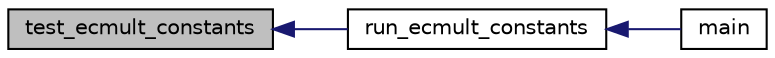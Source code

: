 digraph "test_ecmult_constants"
{
  edge [fontname="Helvetica",fontsize="10",labelfontname="Helvetica",labelfontsize="10"];
  node [fontname="Helvetica",fontsize="10",shape=record];
  rankdir="LR";
  Node1657 [label="test_ecmult_constants",height=0.2,width=0.4,color="black", fillcolor="grey75", style="filled", fontcolor="black"];
  Node1657 -> Node1658 [dir="back",color="midnightblue",fontsize="10",style="solid",fontname="Helvetica"];
  Node1658 [label="run_ecmult_constants",height=0.2,width=0.4,color="black", fillcolor="white", style="filled",URL="$d5/d7f/tests_8c.html#a93c275726298d7a59a4f027996a958b4"];
  Node1658 -> Node1659 [dir="back",color="midnightblue",fontsize="10",style="solid",fontname="Helvetica"];
  Node1659 [label="main",height=0.2,width=0.4,color="black", fillcolor="white", style="filled",URL="$d5/d7f/tests_8c.html#a3c04138a5bfe5d72780bb7e82a18e627"];
}
